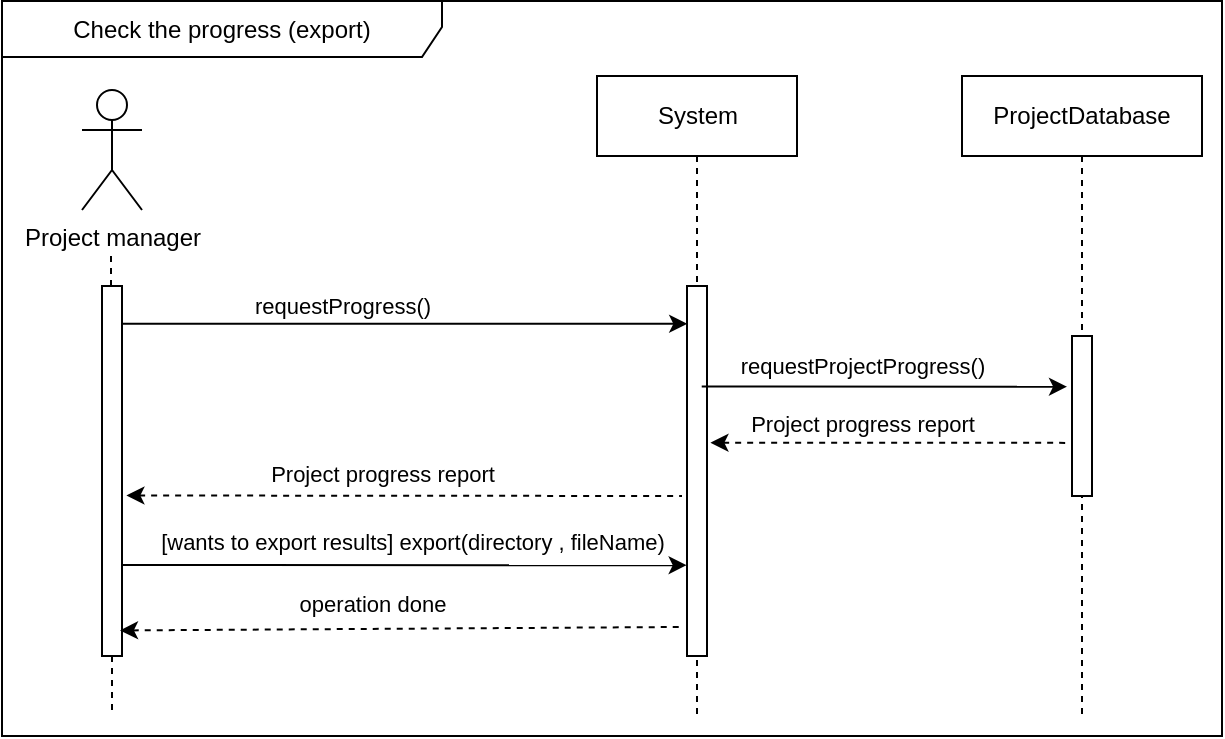 <mxfile version="14.7.7" type="device"><diagram id="hOtEsPXKkS3rZfFhoWV-" name="Page-1"><mxGraphModel dx="606" dy="438" grid="1" gridSize="10" guides="1" tooltips="1" connect="1" arrows="1" fold="1" page="1" pageScale="1" pageWidth="10000" pageHeight="10000" math="0" shadow="0"><root><mxCell id="0"/><mxCell id="1" parent="0"/><mxCell id="SSkQyalxzoZR_PK448cH-1" value="Check the progress (export)" style="shape=umlFrame;whiteSpace=wrap;html=1;width=220;height=28;" parent="1" vertex="1"><mxGeometry x="1200" y="32.5" width="610" height="367.5" as="geometry"/></mxCell><mxCell id="T5kXoanb5OJeZyJwyMOI-4" value="Project manager" style="shape=umlActor;verticalLabelPosition=bottom;verticalAlign=top;html=1;" parent="1" vertex="1"><mxGeometry x="1240" y="77" width="30" height="60" as="geometry"/></mxCell><mxCell id="T5kXoanb5OJeZyJwyMOI-6" value="ProjectDatabase" style="shape=umlLifeline;perimeter=lifelinePerimeter;whiteSpace=wrap;html=1;container=1;collapsible=0;recursiveResize=0;outlineConnect=0;" parent="1" vertex="1"><mxGeometry x="1680" y="70" width="120" height="320" as="geometry"/></mxCell><mxCell id="T5kXoanb5OJeZyJwyMOI-9" value="" style="endArrow=none;dashed=1;endFill=0;endSize=12;html=1;startArrow=none;" parent="1" source="T5kXoanb5OJeZyJwyMOI-12" edge="1"><mxGeometry width="160" relative="1" as="geometry"><mxPoint x="1254.5" y="160" as="sourcePoint"/><mxPoint x="1255" y="390" as="targetPoint"/></mxGeometry></mxCell><mxCell id="T5kXoanb5OJeZyJwyMOI-16" value="System" style="shape=umlLifeline;perimeter=lifelinePerimeter;whiteSpace=wrap;html=1;container=1;collapsible=0;recursiveResize=0;outlineConnect=0;" parent="1" vertex="1"><mxGeometry x="1497.5" y="70" width="100" height="320" as="geometry"/></mxCell><mxCell id="T5kXoanb5OJeZyJwyMOI-12" value="" style="html=1;points=[];perimeter=orthogonalPerimeter;" parent="1" vertex="1"><mxGeometry x="1250" y="175" width="10" height="185" as="geometry"/></mxCell><mxCell id="SSkQyalxzoZR_PK448cH-2" value="" style="endArrow=none;dashed=1;endFill=0;endSize=12;html=1;" parent="1" target="T5kXoanb5OJeZyJwyMOI-12" edge="1"><mxGeometry width="160" relative="1" as="geometry"><mxPoint x="1254.5" y="160" as="sourcePoint"/><mxPoint x="1254.5" y="510" as="targetPoint"/></mxGeometry></mxCell><mxCell id="KZtcViGotl930r-VdgCY-1" value="" style="endArrow=classic;html=1;fontSize=11;entryX=0.011;entryY=0.051;entryDx=0;entryDy=0;entryPerimeter=0;" parent="1" edge="1"><mxGeometry width="50" height="50" relative="1" as="geometry"><mxPoint x="1260" y="193.925" as="sourcePoint"/><mxPoint x="1542.61" y="193.925" as="targetPoint"/></mxGeometry></mxCell><mxCell id="KZtcViGotl930r-VdgCY-2" value="requestProgress()" style="text;html=1;align=center;verticalAlign=middle;resizable=0;points=[];autosize=1;strokeColor=none;fontSize=11;" parent="1" vertex="1"><mxGeometry x="1320" y="175" width="100" height="20" as="geometry"/></mxCell><mxCell id="6qZ4vqW3DaToYnZCA4BS-6" value="" style="rounded=0;whiteSpace=wrap;html=1;" parent="1" vertex="1"><mxGeometry x="1542.5" y="175" width="10" height="185" as="geometry"/></mxCell><mxCell id="KZtcViGotl930r-VdgCY-16" value="" style="endArrow=classic;html=1;fontSize=11;entryX=0.014;entryY=0.315;entryDx=0;entryDy=0;exitX=1;exitY=0.25;exitDx=0;exitDy=0;entryPerimeter=0;" parent="1" edge="1"><mxGeometry width="50" height="50" relative="1" as="geometry"><mxPoint x="1549.86" y="225.27" as="sourcePoint"/><mxPoint x="1732.5" y="225.32" as="targetPoint"/></mxGeometry></mxCell><mxCell id="KZtcViGotl930r-VdgCY-17" value="requestProjectProgress()" style="text;html=1;align=center;verticalAlign=middle;resizable=0;points=[];autosize=1;strokeColor=none;fontSize=11;" parent="1" vertex="1"><mxGeometry x="1559.86" y="205.27" width="140" height="20" as="geometry"/></mxCell><mxCell id="KZtcViGotl930r-VdgCY-18" value="" style="endArrow=none;dashed=1;html=1;fontSize=11;entryX=-0.021;entryY=0.424;entryDx=0;entryDy=0;entryPerimeter=0;exitX=1.15;exitY=0.348;exitDx=0;exitDy=0;exitPerimeter=0;startArrow=classic;startFill=1;" parent="1" edge="1"><mxGeometry width="50" height="50" relative="1" as="geometry"><mxPoint x="1554.21" y="253.36" as="sourcePoint"/><mxPoint x="1735" y="253.44" as="targetPoint"/></mxGeometry></mxCell><mxCell id="KZtcViGotl930r-VdgCY-19" value="Project progress report" style="text;html=1;align=center;verticalAlign=middle;resizable=0;points=[];autosize=1;strokeColor=none;fontSize=11;" parent="1" vertex="1"><mxGeometry x="1565.21" y="233.96" width="130" height="20" as="geometry"/></mxCell><mxCell id="T5kXoanb5OJeZyJwyMOI-24" value="" style="rounded=0;whiteSpace=wrap;html=1;" parent="1" vertex="1"><mxGeometry x="1735" y="200" width="10" height="80" as="geometry"/></mxCell><mxCell id="KZtcViGotl930r-VdgCY-24" value="" style="endArrow=classic;html=1;fontSize=11;exitX=0.986;exitY=0.506;exitDx=0;exitDy=0;exitPerimeter=0;entryX=-0.017;entryY=0.422;entryDx=0;entryDy=0;entryPerimeter=0;" parent="1" edge="1"><mxGeometry width="50" height="50" relative="1" as="geometry"><mxPoint x="1259.86" y="314.5" as="sourcePoint"/><mxPoint x="1542.33" y="314.6" as="targetPoint"/></mxGeometry></mxCell><mxCell id="KZtcViGotl930r-VdgCY-25" value="[wants to export results] export(directory , fileName)" style="text;html=1;align=center;verticalAlign=middle;resizable=0;points=[];autosize=1;strokeColor=none;fontSize=11;" parent="1" vertex="1"><mxGeometry x="1270" y="293" width="270" height="20" as="geometry"/></mxCell><mxCell id="KZtcViGotl930r-VdgCY-26" value="" style="endArrow=none;dashed=1;html=1;fontSize=11;exitX=1.22;exitY=0.379;exitDx=0;exitDy=0;exitPerimeter=0;startArrow=classic;startFill=1;" parent="1" edge="1"><mxGeometry width="50" height="50" relative="1" as="geometry"><mxPoint x="1262.2" y="279.75" as="sourcePoint"/><mxPoint x="1540" y="280" as="targetPoint"/></mxGeometry></mxCell><mxCell id="KZtcViGotl930r-VdgCY-28" value="Project progress report" style="text;html=1;align=center;verticalAlign=middle;resizable=0;points=[];autosize=1;strokeColor=none;fontSize=11;" parent="1" vertex="1"><mxGeometry x="1325" y="258.5" width="130" height="20" as="geometry"/></mxCell><mxCell id="KZtcViGotl930r-VdgCY-29" value="" style="endArrow=none;dashed=1;html=1;fontSize=11;entryX=-0.021;entryY=0.424;entryDx=0;entryDy=0;entryPerimeter=0;exitX=0.9;exitY=0.886;exitDx=0;exitDy=0;exitPerimeter=0;startArrow=classic;startFill=1;" parent="1" edge="1"><mxGeometry width="50" height="50" relative="1" as="geometry"><mxPoint x="1259" y="347.23" as="sourcePoint"/><mxPoint x="1540.79" y="345.48" as="targetPoint"/></mxGeometry></mxCell><mxCell id="KZtcViGotl930r-VdgCY-30" value="operation done" style="text;html=1;align=center;verticalAlign=middle;resizable=0;points=[];autosize=1;strokeColor=none;fontSize=11;" parent="1" vertex="1"><mxGeometry x="1340" y="324" width="90" height="20" as="geometry"/></mxCell></root></mxGraphModel></diagram></mxfile>